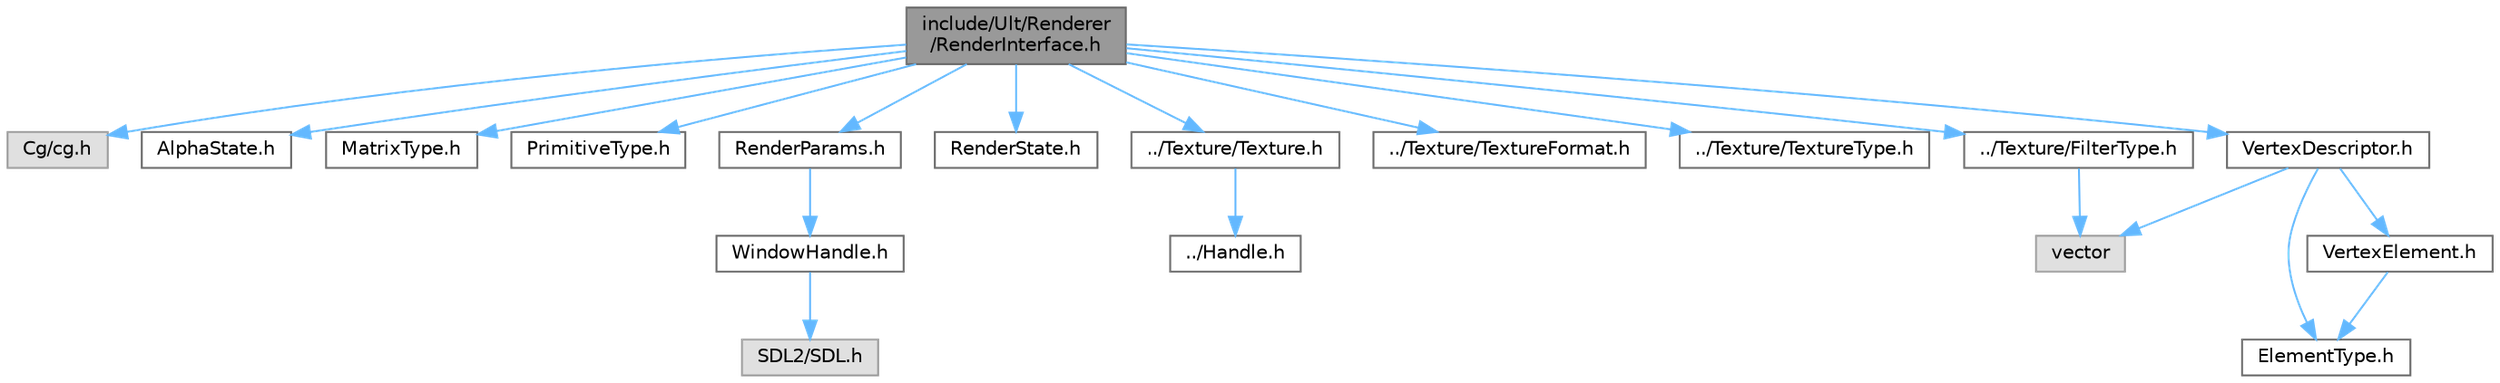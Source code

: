 digraph "include/Ult/Renderer/RenderInterface.h"
{
 // LATEX_PDF_SIZE
  bgcolor="transparent";
  edge [fontname=Helvetica,fontsize=10,labelfontname=Helvetica,labelfontsize=10];
  node [fontname=Helvetica,fontsize=10,shape=box,height=0.2,width=0.4];
  Node1 [id="Node000001",label="include/Ult/Renderer\l/RenderInterface.h",height=0.2,width=0.4,color="gray40", fillcolor="grey60", style="filled", fontcolor="black",tooltip=" "];
  Node1 -> Node2 [id="edge1_Node000001_Node000002",color="steelblue1",style="solid",tooltip=" "];
  Node2 [id="Node000002",label="Cg/cg.h",height=0.2,width=0.4,color="grey60", fillcolor="#E0E0E0", style="filled",tooltip=" "];
  Node1 -> Node3 [id="edge2_Node000001_Node000003",color="steelblue1",style="solid",tooltip=" "];
  Node3 [id="Node000003",label="AlphaState.h",height=0.2,width=0.4,color="grey40", fillcolor="white", style="filled",URL="$_alpha_state_8h.html",tooltip=" "];
  Node1 -> Node4 [id="edge3_Node000001_Node000004",color="steelblue1",style="solid",tooltip=" "];
  Node4 [id="Node000004",label="MatrixType.h",height=0.2,width=0.4,color="grey40", fillcolor="white", style="filled",URL="$_matrix_type_8h.html",tooltip=" "];
  Node1 -> Node5 [id="edge4_Node000001_Node000005",color="steelblue1",style="solid",tooltip=" "];
  Node5 [id="Node000005",label="PrimitiveType.h",height=0.2,width=0.4,color="grey40", fillcolor="white", style="filled",URL="$_primitive_type_8h.html",tooltip=" "];
  Node1 -> Node6 [id="edge5_Node000001_Node000006",color="steelblue1",style="solid",tooltip=" "];
  Node6 [id="Node000006",label="RenderParams.h",height=0.2,width=0.4,color="grey40", fillcolor="white", style="filled",URL="$_render_params_8h.html",tooltip=" "];
  Node6 -> Node7 [id="edge6_Node000006_Node000007",color="steelblue1",style="solid",tooltip=" "];
  Node7 [id="Node000007",label="WindowHandle.h",height=0.2,width=0.4,color="grey40", fillcolor="white", style="filled",URL="$_window_handle_8h.html",tooltip=" "];
  Node7 -> Node8 [id="edge7_Node000007_Node000008",color="steelblue1",style="solid",tooltip=" "];
  Node8 [id="Node000008",label="SDL2/SDL.h",height=0.2,width=0.4,color="grey60", fillcolor="#E0E0E0", style="filled",tooltip=" "];
  Node1 -> Node9 [id="edge8_Node000001_Node000009",color="steelblue1",style="solid",tooltip=" "];
  Node9 [id="Node000009",label="RenderState.h",height=0.2,width=0.4,color="grey40", fillcolor="white", style="filled",URL="$_render_state_8h.html",tooltip=" "];
  Node1 -> Node10 [id="edge9_Node000001_Node000010",color="steelblue1",style="solid",tooltip=" "];
  Node10 [id="Node000010",label="../Texture/Texture.h",height=0.2,width=0.4,color="grey40", fillcolor="white", style="filled",URL="$_texture_8h.html",tooltip=" "];
  Node10 -> Node11 [id="edge10_Node000010_Node000011",color="steelblue1",style="solid",tooltip=" "];
  Node11 [id="Node000011",label="../Handle.h",height=0.2,width=0.4,color="grey40", fillcolor="white", style="filled",URL="$_handle_8h.html",tooltip=" "];
  Node1 -> Node12 [id="edge11_Node000001_Node000012",color="steelblue1",style="solid",tooltip=" "];
  Node12 [id="Node000012",label="../Texture/TextureFormat.h",height=0.2,width=0.4,color="grey40", fillcolor="white", style="filled",URL="$_texture_format_8h.html",tooltip=" "];
  Node1 -> Node13 [id="edge12_Node000001_Node000013",color="steelblue1",style="solid",tooltip=" "];
  Node13 [id="Node000013",label="../Texture/TextureType.h",height=0.2,width=0.4,color="grey40", fillcolor="white", style="filled",URL="$_texture_type_8h.html",tooltip=" "];
  Node1 -> Node14 [id="edge13_Node000001_Node000014",color="steelblue1",style="solid",tooltip=" "];
  Node14 [id="Node000014",label="../Texture/FilterType.h",height=0.2,width=0.4,color="grey40", fillcolor="white", style="filled",URL="$_filter_type_8h.html",tooltip=" "];
  Node14 -> Node15 [id="edge14_Node000014_Node000015",color="steelblue1",style="solid",tooltip=" "];
  Node15 [id="Node000015",label="vector",height=0.2,width=0.4,color="grey60", fillcolor="#E0E0E0", style="filled",tooltip=" "];
  Node1 -> Node16 [id="edge15_Node000001_Node000016",color="steelblue1",style="solid",tooltip=" "];
  Node16 [id="Node000016",label="VertexDescriptor.h",height=0.2,width=0.4,color="grey40", fillcolor="white", style="filled",URL="$_vertex_descriptor_8h.html",tooltip=" "];
  Node16 -> Node15 [id="edge16_Node000016_Node000015",color="steelblue1",style="solid",tooltip=" "];
  Node16 -> Node17 [id="edge17_Node000016_Node000017",color="steelblue1",style="solid",tooltip=" "];
  Node17 [id="Node000017",label="ElementType.h",height=0.2,width=0.4,color="grey40", fillcolor="white", style="filled",URL="$_element_type_8h.html",tooltip=" "];
  Node16 -> Node18 [id="edge18_Node000016_Node000018",color="steelblue1",style="solid",tooltip=" "];
  Node18 [id="Node000018",label="VertexElement.h",height=0.2,width=0.4,color="grey40", fillcolor="white", style="filled",URL="$_vertex_element_8h.html",tooltip=" "];
  Node18 -> Node17 [id="edge19_Node000018_Node000017",color="steelblue1",style="solid",tooltip=" "];
}
